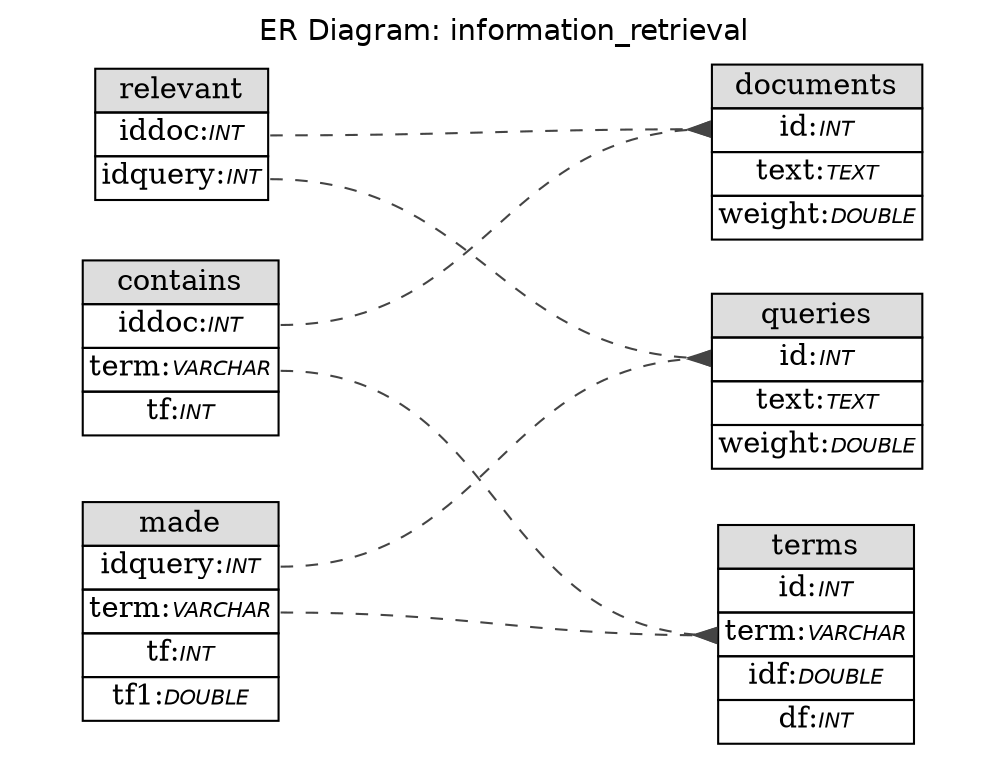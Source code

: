 // ************************************************************
// Generated by: Sequel Pro
// Version 4541
//
// http://www.sequelpro.com/
// https://github.com/sequelpro/sequelpro
//
// Host: localhost (MySQL 5.5.5-10.2.9-MariaDB)
// Database: information_retrieval
// Generation Time: 2017-10-19 19:36:00 +0000
// ************************************************************

digraph "Database Structure" {
	label = "ER Diagram: information_retrieval";
	labelloc = t;
	compound = true;
	node [ shape = record ];
	fontname = "Helvetica";
	ranksep = 1.25;
	ratio = 0.7;
	rankdir = LR;
	subgraph "table_contains" {
		node [ shape = "plaintext" ];
		"contains" [ label=<
			<TABLE BORDER="0" CELLSPACING="0" CELLBORDER="1">
			<TR><TD COLSPAN="3" BGCOLOR="#DDDDDD">contains</TD></TR>
			<TR><TD COLSPAN="3" PORT="iddoc">iddoc:<FONT FACE="Helvetica-Oblique" POINT-SIZE="10">INT</FONT></TD></TR>
			<TR><TD COLSPAN="3" PORT="term">term:<FONT FACE="Helvetica-Oblique" POINT-SIZE="10">VARCHAR</FONT></TD></TR>
			<TR><TD COLSPAN="3" PORT="tf">tf:<FONT FACE="Helvetica-Oblique" POINT-SIZE="10">INT</FONT></TD></TR>
			</TABLE>>
		];
	}
	subgraph "table_documents" {
		node [ shape = "plaintext" ];
		"documents" [ label=<
			<TABLE BORDER="0" CELLSPACING="0" CELLBORDER="1">
			<TR><TD COLSPAN="3" BGCOLOR="#DDDDDD">documents</TD></TR>
			<TR><TD COLSPAN="3" PORT="id">id:<FONT FACE="Helvetica-Oblique" POINT-SIZE="10">INT</FONT></TD></TR>
			<TR><TD COLSPAN="3" PORT="text">text:<FONT FACE="Helvetica-Oblique" POINT-SIZE="10">TEXT</FONT></TD></TR>
			<TR><TD COLSPAN="3" PORT="weight">weight:<FONT FACE="Helvetica-Oblique" POINT-SIZE="10">DOUBLE</FONT></TD></TR>
			</TABLE>>
		];
	}
	subgraph "table_made" {
		node [ shape = "plaintext" ];
		"made" [ label=<
			<TABLE BORDER="0" CELLSPACING="0" CELLBORDER="1">
			<TR><TD COLSPAN="3" BGCOLOR="#DDDDDD">made</TD></TR>
			<TR><TD COLSPAN="3" PORT="idquery">idquery:<FONT FACE="Helvetica-Oblique" POINT-SIZE="10">INT</FONT></TD></TR>
			<TR><TD COLSPAN="3" PORT="term">term:<FONT FACE="Helvetica-Oblique" POINT-SIZE="10">VARCHAR</FONT></TD></TR>
			<TR><TD COLSPAN="3" PORT="tf">tf:<FONT FACE="Helvetica-Oblique" POINT-SIZE="10">INT</FONT></TD></TR>
			<TR><TD COLSPAN="3" PORT="tf1">tf1:<FONT FACE="Helvetica-Oblique" POINT-SIZE="10">DOUBLE</FONT></TD></TR>
			</TABLE>>
		];
	}
	subgraph "table_queries" {
		node [ shape = "plaintext" ];
		"queries" [ label=<
			<TABLE BORDER="0" CELLSPACING="0" CELLBORDER="1">
			<TR><TD COLSPAN="3" BGCOLOR="#DDDDDD">queries</TD></TR>
			<TR><TD COLSPAN="3" PORT="id">id:<FONT FACE="Helvetica-Oblique" POINT-SIZE="10">INT</FONT></TD></TR>
			<TR><TD COLSPAN="3" PORT="text">text:<FONT FACE="Helvetica-Oblique" POINT-SIZE="10">TEXT</FONT></TD></TR>
			<TR><TD COLSPAN="3" PORT="weight">weight:<FONT FACE="Helvetica-Oblique" POINT-SIZE="10">DOUBLE</FONT></TD></TR>
			</TABLE>>
		];
	}
	subgraph "table_relevant" {
		node [ shape = "plaintext" ];
		"relevant" [ label=<
			<TABLE BORDER="0" CELLSPACING="0" CELLBORDER="1">
			<TR><TD COLSPAN="3" BGCOLOR="#DDDDDD">relevant</TD></TR>
			<TR><TD COLSPAN="3" PORT="iddoc">iddoc:<FONT FACE="Helvetica-Oblique" POINT-SIZE="10">INT</FONT></TD></TR>
			<TR><TD COLSPAN="3" PORT="idquery">idquery:<FONT FACE="Helvetica-Oblique" POINT-SIZE="10">INT</FONT></TD></TR>
			</TABLE>>
		];
	}
	subgraph "table_terms" {
		node [ shape = "plaintext" ];
		"terms" [ label=<
			<TABLE BORDER="0" CELLSPACING="0" CELLBORDER="1">
			<TR><TD COLSPAN="3" BGCOLOR="#DDDDDD">terms</TD></TR>
			<TR><TD COLSPAN="3" PORT="id">id:<FONT FACE="Helvetica-Oblique" POINT-SIZE="10">INT</FONT></TD></TR>
			<TR><TD COLSPAN="3" PORT="term">term:<FONT FACE="Helvetica-Oblique" POINT-SIZE="10">VARCHAR</FONT></TD></TR>
			<TR><TD COLSPAN="3" PORT="idf">idf:<FONT FACE="Helvetica-Oblique" POINT-SIZE="10">DOUBLE</FONT></TD></TR>
			<TR><TD COLSPAN="3" PORT="df">df:<FONT FACE="Helvetica-Oblique" POINT-SIZE="10">INT</FONT></TD></TR>
			</TABLE>>
		];
	}
edge [ arrowhead=inv, arrowtail=normal, style=dashed, color="#444444" ];
contains:term -> terms:term ;
contains:iddoc -> documents:id ;
made:idquery -> queries:id ;
made:term -> terms:term ;
relevant:iddoc -> documents:id ;
relevant:idquery -> queries:id ;
}
